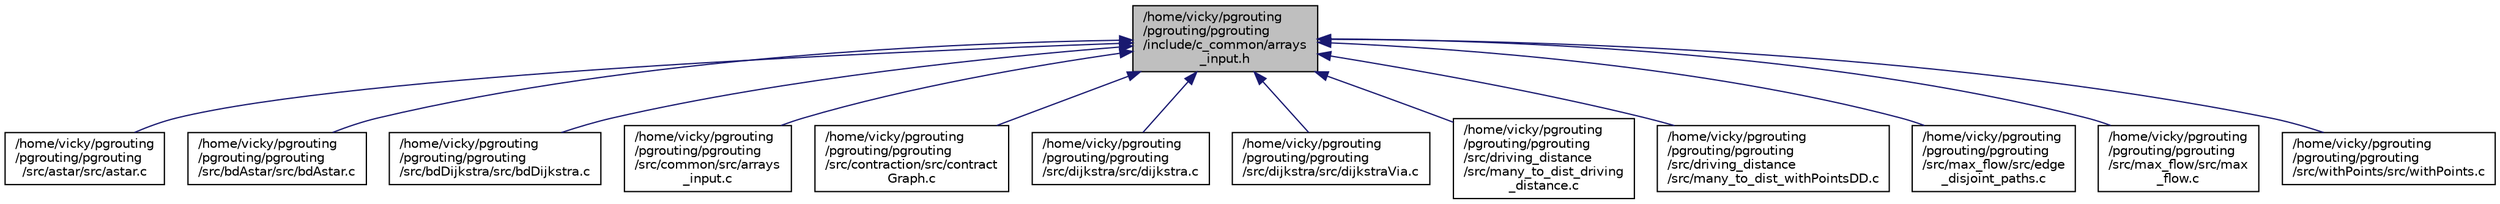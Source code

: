 digraph "/home/vicky/pgrouting/pgrouting/pgrouting/include/c_common/arrays_input.h"
{
  edge [fontname="Helvetica",fontsize="10",labelfontname="Helvetica",labelfontsize="10"];
  node [fontname="Helvetica",fontsize="10",shape=record];
  Node1 [label="/home/vicky/pgrouting\l/pgrouting/pgrouting\l/include/c_common/arrays\l_input.h",height=0.2,width=0.4,color="black", fillcolor="grey75", style="filled" fontcolor="black"];
  Node1 -> Node2 [dir="back",color="midnightblue",fontsize="10",style="solid",fontname="Helvetica"];
  Node2 [label="/home/vicky/pgrouting\l/pgrouting/pgrouting\l/src/astar/src/astar.c",height=0.2,width=0.4,color="black", fillcolor="white", style="filled",URL="$astar_8c.html"];
  Node1 -> Node3 [dir="back",color="midnightblue",fontsize="10",style="solid",fontname="Helvetica"];
  Node3 [label="/home/vicky/pgrouting\l/pgrouting/pgrouting\l/src/bdAstar/src/bdAstar.c",height=0.2,width=0.4,color="black", fillcolor="white", style="filled",URL="$bdAstar_8c.html"];
  Node1 -> Node4 [dir="back",color="midnightblue",fontsize="10",style="solid",fontname="Helvetica"];
  Node4 [label="/home/vicky/pgrouting\l/pgrouting/pgrouting\l/src/bdDijkstra/src/bdDijkstra.c",height=0.2,width=0.4,color="black", fillcolor="white", style="filled",URL="$bdDijkstra_8c.html"];
  Node1 -> Node5 [dir="back",color="midnightblue",fontsize="10",style="solid",fontname="Helvetica"];
  Node5 [label="/home/vicky/pgrouting\l/pgrouting/pgrouting\l/src/common/src/arrays\l_input.c",height=0.2,width=0.4,color="black", fillcolor="white", style="filled",URL="$arrays__input_8c.html"];
  Node1 -> Node6 [dir="back",color="midnightblue",fontsize="10",style="solid",fontname="Helvetica"];
  Node6 [label="/home/vicky/pgrouting\l/pgrouting/pgrouting\l/src/contraction/src/contract\lGraph.c",height=0.2,width=0.4,color="black", fillcolor="white", style="filled",URL="$contractGraph_8c.html"];
  Node1 -> Node7 [dir="back",color="midnightblue",fontsize="10",style="solid",fontname="Helvetica"];
  Node7 [label="/home/vicky/pgrouting\l/pgrouting/pgrouting\l/src/dijkstra/src/dijkstra.c",height=0.2,width=0.4,color="black", fillcolor="white", style="filled",URL="$dijkstra_8c.html"];
  Node1 -> Node8 [dir="back",color="midnightblue",fontsize="10",style="solid",fontname="Helvetica"];
  Node8 [label="/home/vicky/pgrouting\l/pgrouting/pgrouting\l/src/dijkstra/src/dijkstraVia.c",height=0.2,width=0.4,color="black", fillcolor="white", style="filled",URL="$dijkstraVia_8c.html"];
  Node1 -> Node9 [dir="back",color="midnightblue",fontsize="10",style="solid",fontname="Helvetica"];
  Node9 [label="/home/vicky/pgrouting\l/pgrouting/pgrouting\l/src/driving_distance\l/src/many_to_dist_driving\l_distance.c",height=0.2,width=0.4,color="black", fillcolor="white", style="filled",URL="$many__to__dist__driving__distance_8c.html"];
  Node1 -> Node10 [dir="back",color="midnightblue",fontsize="10",style="solid",fontname="Helvetica"];
  Node10 [label="/home/vicky/pgrouting\l/pgrouting/pgrouting\l/src/driving_distance\l/src/many_to_dist_withPointsDD.c",height=0.2,width=0.4,color="black", fillcolor="white", style="filled",URL="$many__to__dist__withPointsDD_8c.html"];
  Node1 -> Node11 [dir="back",color="midnightblue",fontsize="10",style="solid",fontname="Helvetica"];
  Node11 [label="/home/vicky/pgrouting\l/pgrouting/pgrouting\l/src/max_flow/src/edge\l_disjoint_paths.c",height=0.2,width=0.4,color="black", fillcolor="white", style="filled",URL="$edge__disjoint__paths_8c.html"];
  Node1 -> Node12 [dir="back",color="midnightblue",fontsize="10",style="solid",fontname="Helvetica"];
  Node12 [label="/home/vicky/pgrouting\l/pgrouting/pgrouting\l/src/max_flow/src/max\l_flow.c",height=0.2,width=0.4,color="black", fillcolor="white", style="filled",URL="$max__flow_8c.html"];
  Node1 -> Node13 [dir="back",color="midnightblue",fontsize="10",style="solid",fontname="Helvetica"];
  Node13 [label="/home/vicky/pgrouting\l/pgrouting/pgrouting\l/src/withPoints/src/withPoints.c",height=0.2,width=0.4,color="black", fillcolor="white", style="filled",URL="$withPoints_8c.html"];
}
